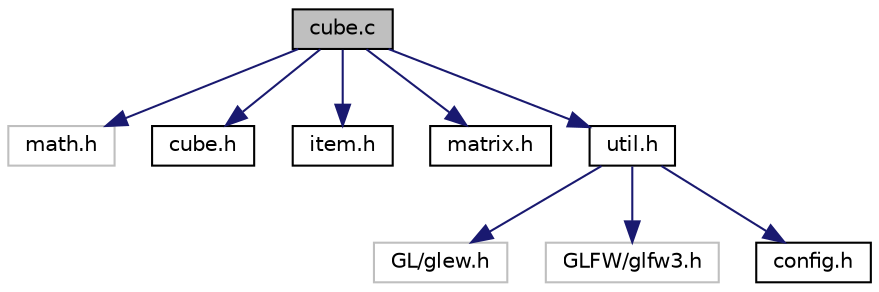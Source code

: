 digraph "cube.c"
{
  edge [fontname="Helvetica",fontsize="10",labelfontname="Helvetica",labelfontsize="10"];
  node [fontname="Helvetica",fontsize="10",shape=record];
  Node0 [label="cube.c",height=0.2,width=0.4,color="black", fillcolor="grey75", style="filled", fontcolor="black"];
  Node0 -> Node1 [color="midnightblue",fontsize="10",style="solid"];
  Node1 [label="math.h",height=0.2,width=0.4,color="grey75", fillcolor="white", style="filled"];
  Node0 -> Node2 [color="midnightblue",fontsize="10",style="solid"];
  Node2 [label="cube.h",height=0.2,width=0.4,color="black", fillcolor="white", style="filled",URL="$cube_8h.html"];
  Node0 -> Node3 [color="midnightblue",fontsize="10",style="solid"];
  Node3 [label="item.h",height=0.2,width=0.4,color="black", fillcolor="white", style="filled",URL="$item_8h.html"];
  Node0 -> Node4 [color="midnightblue",fontsize="10",style="solid"];
  Node4 [label="matrix.h",height=0.2,width=0.4,color="black", fillcolor="white", style="filled",URL="$matrix_8h.html"];
  Node0 -> Node5 [color="midnightblue",fontsize="10",style="solid"];
  Node5 [label="util.h",height=0.2,width=0.4,color="black", fillcolor="white", style="filled",URL="$util_8h.html"];
  Node5 -> Node6 [color="midnightblue",fontsize="10",style="solid"];
  Node6 [label="GL/glew.h",height=0.2,width=0.4,color="grey75", fillcolor="white", style="filled"];
  Node5 -> Node7 [color="midnightblue",fontsize="10",style="solid"];
  Node7 [label="GLFW/glfw3.h",height=0.2,width=0.4,color="grey75", fillcolor="white", style="filled"];
  Node5 -> Node8 [color="midnightblue",fontsize="10",style="solid"];
  Node8 [label="config.h",height=0.2,width=0.4,color="black", fillcolor="white", style="filled",URL="$config_8h.html"];
}

